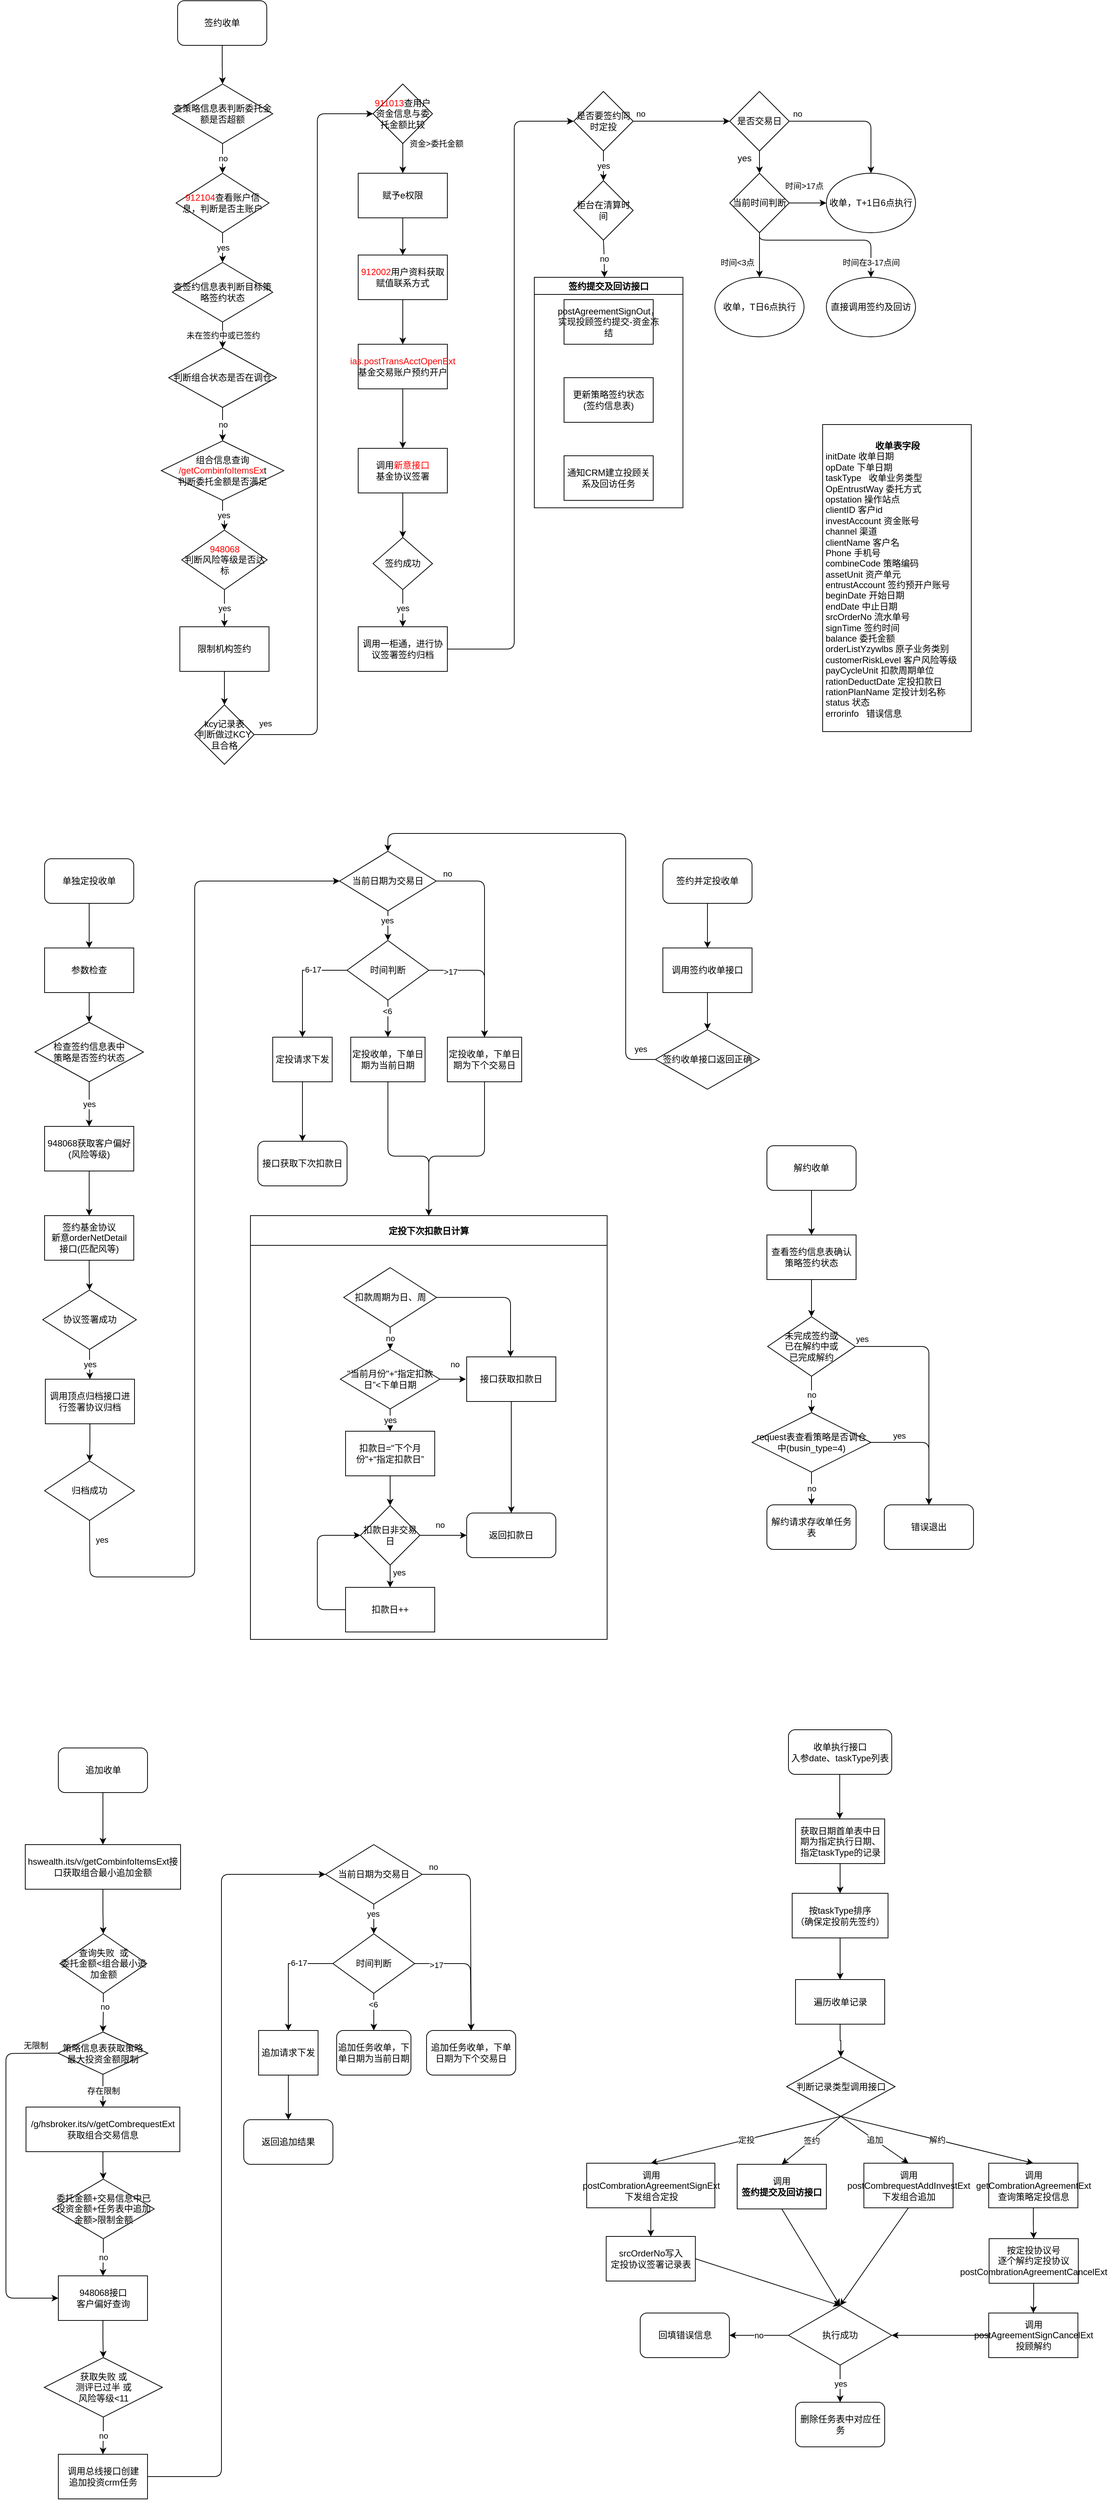 <mxfile version="14.9.7" type="github">
  <diagram id="iZSxUYs6nvVQSuJic5YJ" name="Page-1">
    <mxGraphModel dx="1117" dy="669" grid="1" gridSize="10" guides="1" tooltips="1" connect="1" arrows="1" fold="1" page="1" pageScale="1" pageWidth="827" pageHeight="1169" math="0" shadow="0">
      <root>
        <mxCell id="0" />
        <mxCell id="1" parent="0" />
        <mxCell id="sy7BUHmaNgnKE1Wm8GWt-76" value="" style="edgeStyle=orthogonalEdgeStyle;rounded=0;orthogonalLoop=1;jettySize=auto;html=1;" parent="1" source="sy7BUHmaNgnKE1Wm8GWt-1" target="sy7BUHmaNgnKE1Wm8GWt-8" edge="1">
          <mxGeometry relative="1" as="geometry" />
        </mxCell>
        <mxCell id="sy7BUHmaNgnKE1Wm8GWt-1" value="签约收单" style="rounded=1;whiteSpace=wrap;html=1;" parent="1" vertex="1">
          <mxGeometry x="302" y="80" width="120" height="60" as="geometry" />
        </mxCell>
        <mxCell id="sy7BUHmaNgnKE1Wm8GWt-75" value="no" style="edgeStyle=orthogonalEdgeStyle;rounded=0;orthogonalLoop=1;jettySize=auto;html=1;" parent="1" source="sy7BUHmaNgnKE1Wm8GWt-8" target="sy7BUHmaNgnKE1Wm8GWt-11" edge="1">
          <mxGeometry relative="1" as="geometry" />
        </mxCell>
        <mxCell id="sy7BUHmaNgnKE1Wm8GWt-8" value="查策略信息表判断委托金额是否超额" style="rhombus;whiteSpace=wrap;html=1;" parent="1" vertex="1">
          <mxGeometry x="295" y="192" width="135" height="80" as="geometry" />
        </mxCell>
        <mxCell id="sy7BUHmaNgnKE1Wm8GWt-74" value="yes" style="edgeStyle=orthogonalEdgeStyle;rounded=0;orthogonalLoop=1;jettySize=auto;html=1;" parent="1" source="sy7BUHmaNgnKE1Wm8GWt-11" target="sy7BUHmaNgnKE1Wm8GWt-12" edge="1">
          <mxGeometry relative="1" as="geometry" />
        </mxCell>
        <mxCell id="sy7BUHmaNgnKE1Wm8GWt-11" value="&lt;font color=&quot;#ff0000&quot;&gt;912104&lt;/font&gt;查看账户信息，判断是否主账户" style="rhombus;whiteSpace=wrap;html=1;" parent="1" vertex="1">
          <mxGeometry x="300" y="312" width="125" height="80" as="geometry" />
        </mxCell>
        <mxCell id="sy7BUHmaNgnKE1Wm8GWt-73" value="未在签约中或已签约" style="edgeStyle=orthogonalEdgeStyle;rounded=0;orthogonalLoop=1;jettySize=auto;html=1;" parent="1" source="sy7BUHmaNgnKE1Wm8GWt-12" target="sy7BUHmaNgnKE1Wm8GWt-15" edge="1">
          <mxGeometry relative="1" as="geometry" />
        </mxCell>
        <mxCell id="sy7BUHmaNgnKE1Wm8GWt-12" value="查签约信息表判断目标策略签约状态" style="rhombus;whiteSpace=wrap;html=1;" parent="1" vertex="1">
          <mxGeometry x="295" y="432" width="135" height="80" as="geometry" />
        </mxCell>
        <mxCell id="sy7BUHmaNgnKE1Wm8GWt-72" value="no" style="edgeStyle=orthogonalEdgeStyle;rounded=0;orthogonalLoop=1;jettySize=auto;html=1;" parent="1" source="sy7BUHmaNgnKE1Wm8GWt-15" target="sy7BUHmaNgnKE1Wm8GWt-16" edge="1">
          <mxGeometry relative="1" as="geometry" />
        </mxCell>
        <mxCell id="sy7BUHmaNgnKE1Wm8GWt-15" value="判断组合状态是否在调仓" style="rhombus;whiteSpace=wrap;html=1;" parent="1" vertex="1">
          <mxGeometry x="290" y="547" width="145" height="80" as="geometry" />
        </mxCell>
        <mxCell id="sy7BUHmaNgnKE1Wm8GWt-71" value="yes" style="edgeStyle=orthogonalEdgeStyle;rounded=0;orthogonalLoop=1;jettySize=auto;html=1;" parent="1" source="sy7BUHmaNgnKE1Wm8GWt-16" target="sy7BUHmaNgnKE1Wm8GWt-17" edge="1">
          <mxGeometry relative="1" as="geometry" />
        </mxCell>
        <mxCell id="sy7BUHmaNgnKE1Wm8GWt-16" value="&lt;div&gt;组合信息查询&lt;/div&gt;&lt;div&gt;&lt;font color=&quot;#ff0000&quot;&gt;/getCombinfoItemsEx&lt;/font&gt;t&lt;/div&gt;&lt;div&gt;判断委托金额是否满足&lt;/div&gt;" style="rhombus;whiteSpace=wrap;html=1;" parent="1" vertex="1">
          <mxGeometry x="280" y="672" width="165" height="80" as="geometry" />
        </mxCell>
        <mxCell id="sy7BUHmaNgnKE1Wm8GWt-70" value="yes" style="edgeStyle=orthogonalEdgeStyle;rounded=0;orthogonalLoop=1;jettySize=auto;html=1;" parent="1" source="sy7BUHmaNgnKE1Wm8GWt-17" target="sy7BUHmaNgnKE1Wm8GWt-18" edge="1">
          <mxGeometry relative="1" as="geometry" />
        </mxCell>
        <mxCell id="sy7BUHmaNgnKE1Wm8GWt-17" value="&lt;font color=&quot;#ff0000&quot;&gt;948068&lt;/font&gt;&lt;br&gt;判断风险等级是否达标" style="rhombus;whiteSpace=wrap;html=1;" parent="1" vertex="1">
          <mxGeometry x="307.5" y="792" width="115" height="80" as="geometry" />
        </mxCell>
        <mxCell id="sy7BUHmaNgnKE1Wm8GWt-69" value="" style="edgeStyle=orthogonalEdgeStyle;rounded=0;orthogonalLoop=1;jettySize=auto;html=1;" parent="1" source="sy7BUHmaNgnKE1Wm8GWt-18" target="sy7BUHmaNgnKE1Wm8GWt-19" edge="1">
          <mxGeometry relative="1" as="geometry" />
        </mxCell>
        <mxCell id="sy7BUHmaNgnKE1Wm8GWt-18" value="限制机构签约" style="rounded=0;whiteSpace=wrap;html=1;" parent="1" vertex="1">
          <mxGeometry x="305" y="922" width="120" height="60" as="geometry" />
        </mxCell>
        <mxCell id="sy7BUHmaNgnKE1Wm8GWt-19" value="kcy记录表&lt;br&gt;判断做过KCY且合格" style="rhombus;whiteSpace=wrap;html=1;" parent="1" vertex="1">
          <mxGeometry x="325" y="1027" width="80" height="80" as="geometry" />
        </mxCell>
        <mxCell id="sy7BUHmaNgnKE1Wm8GWt-66" value="资金&amp;gt;委托金额" style="edgeStyle=orthogonalEdgeStyle;rounded=0;orthogonalLoop=1;jettySize=auto;html=1;" parent="1" source="sy7BUHmaNgnKE1Wm8GWt-20" target="sy7BUHmaNgnKE1Wm8GWt-21" edge="1">
          <mxGeometry x="-1" y="45" relative="1" as="geometry">
            <mxPoint as="offset" />
          </mxGeometry>
        </mxCell>
        <mxCell id="sy7BUHmaNgnKE1Wm8GWt-20" value="&lt;font color=&quot;#ff0000&quot;&gt;911013&lt;/font&gt;查用户资金信息与委托金额比较" style="rhombus;whiteSpace=wrap;html=1;" parent="1" vertex="1">
          <mxGeometry x="565" y="192" width="80" height="80" as="geometry" />
        </mxCell>
        <mxCell id="sy7BUHmaNgnKE1Wm8GWt-65" value="" style="edgeStyle=orthogonalEdgeStyle;rounded=0;orthogonalLoop=1;jettySize=auto;html=1;" parent="1" source="sy7BUHmaNgnKE1Wm8GWt-21" target="sy7BUHmaNgnKE1Wm8GWt-22" edge="1">
          <mxGeometry relative="1" as="geometry" />
        </mxCell>
        <mxCell id="sy7BUHmaNgnKE1Wm8GWt-21" value="赋予e权限" style="rounded=0;whiteSpace=wrap;html=1;" parent="1" vertex="1">
          <mxGeometry x="545" y="312" width="120" height="60" as="geometry" />
        </mxCell>
        <mxCell id="sy7BUHmaNgnKE1Wm8GWt-64" value="" style="edgeStyle=orthogonalEdgeStyle;rounded=0;orthogonalLoop=1;jettySize=auto;html=1;" parent="1" source="sy7BUHmaNgnKE1Wm8GWt-22" target="sy7BUHmaNgnKE1Wm8GWt-23" edge="1">
          <mxGeometry relative="1" as="geometry" />
        </mxCell>
        <mxCell id="sy7BUHmaNgnKE1Wm8GWt-22" value="&lt;font color=&quot;#ff0000&quot;&gt;912002&lt;/font&gt;用户资料获取&lt;br&gt;赋值联系方式" style="rounded=0;whiteSpace=wrap;html=1;" parent="1" vertex="1">
          <mxGeometry x="545" y="422" width="120" height="60" as="geometry" />
        </mxCell>
        <mxCell id="sy7BUHmaNgnKE1Wm8GWt-63" value="" style="edgeStyle=orthogonalEdgeStyle;rounded=0;orthogonalLoop=1;jettySize=auto;html=1;" parent="1" source="sy7BUHmaNgnKE1Wm8GWt-23" target="sy7BUHmaNgnKE1Wm8GWt-24" edge="1">
          <mxGeometry relative="1" as="geometry" />
        </mxCell>
        <mxCell id="sy7BUHmaNgnKE1Wm8GWt-23" value="&lt;div&gt;&lt;font color=&quot;#ff0000&quot;&gt;ias.postTransAcctOpenExt&lt;/font&gt;&lt;/div&gt;&lt;div&gt;基金交易账户预约开户&lt;/div&gt;" style="rounded=0;whiteSpace=wrap;html=1;" parent="1" vertex="1">
          <mxGeometry x="545" y="542" width="120" height="60" as="geometry" />
        </mxCell>
        <mxCell id="sy7BUHmaNgnKE1Wm8GWt-62" value="" style="edgeStyle=orthogonalEdgeStyle;rounded=0;orthogonalLoop=1;jettySize=auto;html=1;" parent="1" source="sy7BUHmaNgnKE1Wm8GWt-24" target="sy7BUHmaNgnKE1Wm8GWt-25" edge="1">
          <mxGeometry relative="1" as="geometry" />
        </mxCell>
        <mxCell id="sy7BUHmaNgnKE1Wm8GWt-24" value="调用&lt;font color=&quot;#ff0000&quot;&gt;新意接口&lt;/font&gt;&lt;br&gt;基金协议签署" style="rounded=0;whiteSpace=wrap;html=1;" parent="1" vertex="1">
          <mxGeometry x="545" y="682" width="120" height="60" as="geometry" />
        </mxCell>
        <mxCell id="sy7BUHmaNgnKE1Wm8GWt-61" value="yes" style="edgeStyle=orthogonalEdgeStyle;rounded=0;orthogonalLoop=1;jettySize=auto;html=1;" parent="1" source="sy7BUHmaNgnKE1Wm8GWt-25" target="sy7BUHmaNgnKE1Wm8GWt-26" edge="1">
          <mxGeometry relative="1" as="geometry" />
        </mxCell>
        <mxCell id="sy7BUHmaNgnKE1Wm8GWt-25" value="签约成功" style="rhombus;whiteSpace=wrap;html=1;" parent="1" vertex="1">
          <mxGeometry x="565" y="802" width="80" height="70" as="geometry" />
        </mxCell>
        <mxCell id="sy7BUHmaNgnKE1Wm8GWt-26" value="调用一柜通，进行协议签署签约归档" style="rounded=0;whiteSpace=wrap;html=1;" parent="1" vertex="1">
          <mxGeometry x="545" y="922" width="120" height="60" as="geometry" />
        </mxCell>
        <mxCell id="sy7BUHmaNgnKE1Wm8GWt-58" value="yes" style="edgeStyle=orthogonalEdgeStyle;rounded=0;orthogonalLoop=1;jettySize=auto;html=1;" parent="1" source="sy7BUHmaNgnKE1Wm8GWt-27" target="sy7BUHmaNgnKE1Wm8GWt-28" edge="1">
          <mxGeometry relative="1" as="geometry" />
        </mxCell>
        <mxCell id="sy7BUHmaNgnKE1Wm8GWt-27" value="是否要签约同时定投" style="rhombus;whiteSpace=wrap;html=1;" parent="1" vertex="1">
          <mxGeometry x="835" y="202" width="80" height="80" as="geometry" />
        </mxCell>
        <mxCell id="sy7BUHmaNgnKE1Wm8GWt-28" value="柜台在清算时间" style="rhombus;whiteSpace=wrap;html=1;" parent="1" vertex="1">
          <mxGeometry x="835" y="322" width="80" height="80" as="geometry" />
        </mxCell>
        <mxCell id="sy7BUHmaNgnKE1Wm8GWt-55" value="" style="edgeStyle=orthogonalEdgeStyle;rounded=0;orthogonalLoop=1;jettySize=auto;html=1;" parent="1" source="sy7BUHmaNgnKE1Wm8GWt-32" target="sy7BUHmaNgnKE1Wm8GWt-43" edge="1">
          <mxGeometry relative="1" as="geometry" />
        </mxCell>
        <mxCell id="sy7BUHmaNgnKE1Wm8GWt-32" value="是否交易日" style="rhombus;whiteSpace=wrap;html=1;" parent="1" vertex="1">
          <mxGeometry x="1045" y="202" width="80" height="80" as="geometry" />
        </mxCell>
        <mxCell id="sy7BUHmaNgnKE1Wm8GWt-40" value="" style="group" parent="1" vertex="1" connectable="0">
          <mxGeometry x="782" y="452" width="200" height="310" as="geometry" />
        </mxCell>
        <mxCell id="sy7BUHmaNgnKE1Wm8GWt-29" value="postAgreementSignOut，实现投顾签约提交-资金冻结" style="rounded=0;whiteSpace=wrap;html=1;" parent="sy7BUHmaNgnKE1Wm8GWt-40" vertex="1">
          <mxGeometry x="40" y="30" width="120" height="60" as="geometry" />
        </mxCell>
        <mxCell id="sy7BUHmaNgnKE1Wm8GWt-30" value="更新策略签约状态&lt;br&gt;(签约信息表)" style="rounded=0;whiteSpace=wrap;html=1;" parent="sy7BUHmaNgnKE1Wm8GWt-40" vertex="1">
          <mxGeometry x="40" y="135" width="120" height="60" as="geometry" />
        </mxCell>
        <mxCell id="sy7BUHmaNgnKE1Wm8GWt-31" value="通知CRM建立投顾关系及回访任务" style="rounded=0;whiteSpace=wrap;html=1;" parent="sy7BUHmaNgnKE1Wm8GWt-40" vertex="1">
          <mxGeometry x="40" y="240" width="120" height="60" as="geometry" />
        </mxCell>
        <mxCell id="sy7BUHmaNgnKE1Wm8GWt-39" value="签约提交及回访接口" style="swimlane;" parent="sy7BUHmaNgnKE1Wm8GWt-40" vertex="1">
          <mxGeometry width="200" height="310" as="geometry" />
        </mxCell>
        <mxCell id="sy7BUHmaNgnKE1Wm8GWt-43" value="当前时间判断" style="rhombus;whiteSpace=wrap;html=1;" parent="1" vertex="1">
          <mxGeometry x="1045" y="312" width="80" height="80" as="geometry" />
        </mxCell>
        <mxCell id="sy7BUHmaNgnKE1Wm8GWt-44" value="收单，T日6点执行" style="ellipse;whiteSpace=wrap;html=1;" parent="1" vertex="1">
          <mxGeometry x="1025" y="452" width="120" height="80" as="geometry" />
        </mxCell>
        <mxCell id="sy7BUHmaNgnKE1Wm8GWt-45" value="收单，T+1日6点执行" style="ellipse;whiteSpace=wrap;html=1;" parent="1" vertex="1">
          <mxGeometry x="1175" y="312" width="120" height="80" as="geometry" />
        </mxCell>
        <mxCell id="sy7BUHmaNgnKE1Wm8GWt-46" value="直接调用签约及回访" style="ellipse;whiteSpace=wrap;html=1;" parent="1" vertex="1">
          <mxGeometry x="1175" y="452" width="120" height="80" as="geometry" />
        </mxCell>
        <mxCell id="sy7BUHmaNgnKE1Wm8GWt-47" value="" style="endArrow=classic;html=1;exitX=1;exitY=0.5;exitDx=0;exitDy=0;entryX=0;entryY=0.5;entryDx=0;entryDy=0;" parent="1" source="sy7BUHmaNgnKE1Wm8GWt-43" target="sy7BUHmaNgnKE1Wm8GWt-45" edge="1">
          <mxGeometry width="50" height="50" relative="1" as="geometry">
            <mxPoint x="1125" y="432" as="sourcePoint" />
            <mxPoint x="1175" y="382" as="targetPoint" />
          </mxGeometry>
        </mxCell>
        <mxCell id="sy7BUHmaNgnKE1Wm8GWt-48" value="时间&amp;gt;17点" style="edgeLabel;html=1;align=center;verticalAlign=middle;resizable=0;points=[];" parent="sy7BUHmaNgnKE1Wm8GWt-47" vertex="1" connectable="0">
          <mxGeometry x="-0.4" relative="1" as="geometry">
            <mxPoint x="5" y="-23" as="offset" />
          </mxGeometry>
        </mxCell>
        <mxCell id="sy7BUHmaNgnKE1Wm8GWt-49" value="" style="endArrow=classic;html=1;exitX=0.5;exitY=1;exitDx=0;exitDy=0;entryX=0.5;entryY=0;entryDx=0;entryDy=0;" parent="1" source="sy7BUHmaNgnKE1Wm8GWt-43" target="sy7BUHmaNgnKE1Wm8GWt-44" edge="1">
          <mxGeometry width="50" height="50" relative="1" as="geometry">
            <mxPoint x="1125" y="452" as="sourcePoint" />
            <mxPoint x="1175" y="402" as="targetPoint" />
          </mxGeometry>
        </mxCell>
        <mxCell id="sy7BUHmaNgnKE1Wm8GWt-50" value="时间&amp;lt;3点" style="edgeLabel;html=1;align=center;verticalAlign=middle;resizable=0;points=[];" parent="sy7BUHmaNgnKE1Wm8GWt-49" vertex="1" connectable="0">
          <mxGeometry x="0.433" y="-1" relative="1" as="geometry">
            <mxPoint x="-29" y="-3" as="offset" />
          </mxGeometry>
        </mxCell>
        <mxCell id="sy7BUHmaNgnKE1Wm8GWt-51" value="" style="endArrow=classic;html=1;entryX=0.5;entryY=0;entryDx=0;entryDy=0;" parent="1" target="sy7BUHmaNgnKE1Wm8GWt-46" edge="1">
          <mxGeometry width="50" height="50" relative="1" as="geometry">
            <mxPoint x="1085" y="392" as="sourcePoint" />
            <mxPoint x="1175" y="422" as="targetPoint" />
            <Array as="points">
              <mxPoint x="1085" y="402" />
              <mxPoint x="1235" y="402" />
            </Array>
          </mxGeometry>
        </mxCell>
        <mxCell id="sy7BUHmaNgnKE1Wm8GWt-52" value="时间在3-17点间" style="edgeLabel;html=1;align=center;verticalAlign=middle;resizable=0;points=[];" parent="sy7BUHmaNgnKE1Wm8GWt-51" vertex="1" connectable="0">
          <mxGeometry x="0.054" y="-3" relative="1" as="geometry">
            <mxPoint x="49" y="27" as="offset" />
          </mxGeometry>
        </mxCell>
        <mxCell id="sy7BUHmaNgnKE1Wm8GWt-53" value="" style="endArrow=classic;html=1;exitX=1;exitY=0.5;exitDx=0;exitDy=0;entryX=0.5;entryY=0;entryDx=0;entryDy=0;" parent="1" source="sy7BUHmaNgnKE1Wm8GWt-32" target="sy7BUHmaNgnKE1Wm8GWt-45" edge="1">
          <mxGeometry width="50" height="50" relative="1" as="geometry">
            <mxPoint x="1165" y="312" as="sourcePoint" />
            <mxPoint x="1215" y="262" as="targetPoint" />
            <Array as="points">
              <mxPoint x="1235" y="242" />
            </Array>
          </mxGeometry>
        </mxCell>
        <mxCell id="sy7BUHmaNgnKE1Wm8GWt-54" value="no" style="edgeLabel;html=1;align=center;verticalAlign=middle;resizable=0;points=[];" parent="sy7BUHmaNgnKE1Wm8GWt-53" vertex="1" connectable="0">
          <mxGeometry x="-0.241" relative="1" as="geometry">
            <mxPoint x="-58" y="-10" as="offset" />
          </mxGeometry>
        </mxCell>
        <mxCell id="sy7BUHmaNgnKE1Wm8GWt-56" value="yes" style="text;html=1;strokeColor=none;fillColor=none;align=center;verticalAlign=middle;whiteSpace=wrap;rounded=0;" parent="1" vertex="1">
          <mxGeometry x="1045" y="282" width="40" height="20" as="geometry" />
        </mxCell>
        <mxCell id="sy7BUHmaNgnKE1Wm8GWt-57" value="no" style="endArrow=classic;html=1;exitX=0.5;exitY=1;exitDx=0;exitDy=0;entryX=0.472;entryY=0;entryDx=0;entryDy=0;entryPerimeter=0;" parent="1" source="sy7BUHmaNgnKE1Wm8GWt-28" target="sy7BUHmaNgnKE1Wm8GWt-39" edge="1">
          <mxGeometry width="50" height="50" relative="1" as="geometry">
            <mxPoint x="935" y="432" as="sourcePoint" />
            <mxPoint x="985" y="382" as="targetPoint" />
            <Array as="points">
              <mxPoint x="876" y="422" />
            </Array>
          </mxGeometry>
        </mxCell>
        <mxCell id="sy7BUHmaNgnKE1Wm8GWt-59" value="no" style="endArrow=classic;html=1;exitX=1;exitY=0.5;exitDx=0;exitDy=0;entryX=0;entryY=0.5;entryDx=0;entryDy=0;" parent="1" source="sy7BUHmaNgnKE1Wm8GWt-27" target="sy7BUHmaNgnKE1Wm8GWt-32" edge="1">
          <mxGeometry x="-0.846" y="10" width="50" height="50" relative="1" as="geometry">
            <mxPoint x="965" y="292" as="sourcePoint" />
            <mxPoint x="1015" y="242" as="targetPoint" />
            <mxPoint as="offset" />
          </mxGeometry>
        </mxCell>
        <mxCell id="sy7BUHmaNgnKE1Wm8GWt-60" value="" style="endArrow=classic;html=1;exitX=1;exitY=0.5;exitDx=0;exitDy=0;entryX=0;entryY=0.5;entryDx=0;entryDy=0;" parent="1" source="sy7BUHmaNgnKE1Wm8GWt-26" target="sy7BUHmaNgnKE1Wm8GWt-27" edge="1">
          <mxGeometry width="50" height="50" relative="1" as="geometry">
            <mxPoint x="735" y="932" as="sourcePoint" />
            <mxPoint x="785" y="882" as="targetPoint" />
            <Array as="points">
              <mxPoint x="755" y="952" />
              <mxPoint x="755" y="242" />
            </Array>
          </mxGeometry>
        </mxCell>
        <mxCell id="sy7BUHmaNgnKE1Wm8GWt-67" value="" style="endArrow=classic;html=1;exitX=1;exitY=0.5;exitDx=0;exitDy=0;entryX=0;entryY=0.5;entryDx=0;entryDy=0;" parent="1" source="sy7BUHmaNgnKE1Wm8GWt-19" target="sy7BUHmaNgnKE1Wm8GWt-20" edge="1">
          <mxGeometry width="50" height="50" relative="1" as="geometry">
            <mxPoint x="460" y="1072" as="sourcePoint" />
            <mxPoint x="510" y="1022" as="targetPoint" />
            <Array as="points">
              <mxPoint x="490" y="1067" />
              <mxPoint x="490" y="232" />
            </Array>
          </mxGeometry>
        </mxCell>
        <mxCell id="sy7BUHmaNgnKE1Wm8GWt-68" value="yes" style="edgeLabel;html=1;align=center;verticalAlign=middle;resizable=0;points=[];" parent="sy7BUHmaNgnKE1Wm8GWt-67" vertex="1" connectable="0">
          <mxGeometry x="-0.904" relative="1" as="geometry">
            <mxPoint x="-33" y="-15" as="offset" />
          </mxGeometry>
        </mxCell>
        <mxCell id="0yPfFVZ9I69ewQ06_f26-82" value="" style="edgeStyle=orthogonalEdgeStyle;rounded=0;orthogonalLoop=1;jettySize=auto;html=1;" parent="1" source="0yPfFVZ9I69ewQ06_f26-1" target="0yPfFVZ9I69ewQ06_f26-2" edge="1">
          <mxGeometry relative="1" as="geometry" />
        </mxCell>
        <mxCell id="0yPfFVZ9I69ewQ06_f26-1" value="单独定投收单" style="rounded=1;whiteSpace=wrap;html=1;" parent="1" vertex="1">
          <mxGeometry x="123" y="1234" width="120" height="60" as="geometry" />
        </mxCell>
        <mxCell id="0yPfFVZ9I69ewQ06_f26-81" value="" style="edgeStyle=orthogonalEdgeStyle;rounded=0;orthogonalLoop=1;jettySize=auto;html=1;" parent="1" source="0yPfFVZ9I69ewQ06_f26-2" target="0yPfFVZ9I69ewQ06_f26-18" edge="1">
          <mxGeometry relative="1" as="geometry" />
        </mxCell>
        <mxCell id="0yPfFVZ9I69ewQ06_f26-2" value="参数检查" style="rounded=0;whiteSpace=wrap;html=1;" parent="1" vertex="1">
          <mxGeometry x="123" y="1354" width="120" height="60" as="geometry" />
        </mxCell>
        <mxCell id="0yPfFVZ9I69ewQ06_f26-79" value="" style="edgeStyle=orthogonalEdgeStyle;rounded=0;orthogonalLoop=1;jettySize=auto;html=1;" parent="1" source="0yPfFVZ9I69ewQ06_f26-3" target="0yPfFVZ9I69ewQ06_f26-4" edge="1">
          <mxGeometry relative="1" as="geometry" />
        </mxCell>
        <mxCell id="0yPfFVZ9I69ewQ06_f26-3" value="948068获取客户偏好&lt;br&gt;(风险等级)" style="rounded=0;whiteSpace=wrap;html=1;" parent="1" vertex="1">
          <mxGeometry x="123" y="1594" width="120" height="60" as="geometry" />
        </mxCell>
        <mxCell id="0yPfFVZ9I69ewQ06_f26-78" value="" style="edgeStyle=orthogonalEdgeStyle;rounded=0;orthogonalLoop=1;jettySize=auto;html=1;" parent="1" source="0yPfFVZ9I69ewQ06_f26-4" target="0yPfFVZ9I69ewQ06_f26-5" edge="1">
          <mxGeometry relative="1" as="geometry" />
        </mxCell>
        <mxCell id="0yPfFVZ9I69ewQ06_f26-4" value="签约基金协议&lt;br&gt;新意orderNetDetail&lt;br&gt;接口(匹配风等)" style="rounded=0;whiteSpace=wrap;html=1;" parent="1" vertex="1">
          <mxGeometry x="123" y="1714" width="120" height="60" as="geometry" />
        </mxCell>
        <mxCell id="0yPfFVZ9I69ewQ06_f26-77" value="yes" style="edgeStyle=orthogonalEdgeStyle;rounded=0;orthogonalLoop=1;jettySize=auto;html=1;" parent="1" source="0yPfFVZ9I69ewQ06_f26-5" target="0yPfFVZ9I69ewQ06_f26-6" edge="1">
          <mxGeometry relative="1" as="geometry" />
        </mxCell>
        <mxCell id="0yPfFVZ9I69ewQ06_f26-5" value="协议签署成功" style="rhombus;whiteSpace=wrap;html=1;" parent="1" vertex="1">
          <mxGeometry x="120.5" y="1814" width="126" height="80" as="geometry" />
        </mxCell>
        <mxCell id="0yPfFVZ9I69ewQ06_f26-76" value="" style="edgeStyle=orthogonalEdgeStyle;rounded=0;orthogonalLoop=1;jettySize=auto;html=1;" parent="1" source="0yPfFVZ9I69ewQ06_f26-6" target="0yPfFVZ9I69ewQ06_f26-7" edge="1">
          <mxGeometry relative="1" as="geometry" />
        </mxCell>
        <mxCell id="0yPfFVZ9I69ewQ06_f26-6" value="调用顶点归档接口进行签署协议归档" style="rounded=0;whiteSpace=wrap;html=1;" parent="1" vertex="1">
          <mxGeometry x="124" y="1934" width="120" height="60" as="geometry" />
        </mxCell>
        <mxCell id="0yPfFVZ9I69ewQ06_f26-7" value="归档成功" style="rhombus;whiteSpace=wrap;html=1;" parent="1" vertex="1">
          <mxGeometry x="123" y="2044" width="121" height="80" as="geometry" />
        </mxCell>
        <mxCell id="0yPfFVZ9I69ewQ06_f26-73" value="" style="edgeStyle=orthogonalEdgeStyle;rounded=0;orthogonalLoop=1;jettySize=auto;html=1;" parent="1" source="0yPfFVZ9I69ewQ06_f26-8" target="0yPfFVZ9I69ewQ06_f26-12" edge="1">
          <mxGeometry relative="1" as="geometry" />
        </mxCell>
        <mxCell id="0yPfFVZ9I69ewQ06_f26-74" value="yes" style="edgeLabel;html=1;align=center;verticalAlign=middle;resizable=0;points=[];" parent="0yPfFVZ9I69ewQ06_f26-73" vertex="1" connectable="0">
          <mxGeometry x="-0.372" y="-1" relative="1" as="geometry">
            <mxPoint as="offset" />
          </mxGeometry>
        </mxCell>
        <mxCell id="0yPfFVZ9I69ewQ06_f26-8" value="当前日期为交易日" style="rhombus;whiteSpace=wrap;html=1;" parent="1" vertex="1">
          <mxGeometry x="520" y="1224" width="130" height="80" as="geometry" />
        </mxCell>
        <mxCell id="0yPfFVZ9I69ewQ06_f26-64" value="" style="edgeStyle=orthogonalEdgeStyle;rounded=0;orthogonalLoop=1;jettySize=auto;html=1;" parent="1" source="0yPfFVZ9I69ewQ06_f26-12" target="0yPfFVZ9I69ewQ06_f26-35" edge="1">
          <mxGeometry relative="1" as="geometry" />
        </mxCell>
        <mxCell id="0yPfFVZ9I69ewQ06_f26-67" value="6-17" style="edgeLabel;html=1;align=center;verticalAlign=middle;resizable=0;points=[];" parent="0yPfFVZ9I69ewQ06_f26-64" vertex="1" connectable="0">
          <mxGeometry x="-0.378" y="-1" relative="1" as="geometry">
            <mxPoint as="offset" />
          </mxGeometry>
        </mxCell>
        <mxCell id="0yPfFVZ9I69ewQ06_f26-65" value="" style="edgeStyle=orthogonalEdgeStyle;rounded=0;orthogonalLoop=1;jettySize=auto;html=1;" parent="1" source="0yPfFVZ9I69ewQ06_f26-12" target="0yPfFVZ9I69ewQ06_f26-20" edge="1">
          <mxGeometry relative="1" as="geometry" />
        </mxCell>
        <mxCell id="0yPfFVZ9I69ewQ06_f26-66" value="&amp;lt;6" style="edgeLabel;html=1;align=center;verticalAlign=middle;resizable=0;points=[];" parent="0yPfFVZ9I69ewQ06_f26-65" vertex="1" connectable="0">
          <mxGeometry x="-0.414" y="-1" relative="1" as="geometry">
            <mxPoint as="offset" />
          </mxGeometry>
        </mxCell>
        <mxCell id="0yPfFVZ9I69ewQ06_f26-12" value="时间判断" style="rhombus;whiteSpace=wrap;html=1;align=center;verticalAlign=middle;" parent="1" vertex="1">
          <mxGeometry x="530" y="1344" width="110" height="80" as="geometry" />
        </mxCell>
        <mxCell id="0yPfFVZ9I69ewQ06_f26-80" value="yes" style="edgeStyle=orthogonalEdgeStyle;rounded=0;orthogonalLoop=1;jettySize=auto;html=1;" parent="1" source="0yPfFVZ9I69ewQ06_f26-18" target="0yPfFVZ9I69ewQ06_f26-3" edge="1">
          <mxGeometry relative="1" as="geometry" />
        </mxCell>
        <mxCell id="0yPfFVZ9I69ewQ06_f26-18" value="&lt;span&gt;检查签约信息表中&lt;br&gt;策略是否签约状态&lt;br&gt;&lt;/span&gt;" style="rhombus;whiteSpace=wrap;html=1;align=center;verticalAlign=middle;" parent="1" vertex="1">
          <mxGeometry x="110" y="1454" width="146" height="80" as="geometry" />
        </mxCell>
        <mxCell id="0yPfFVZ9I69ewQ06_f26-20" value="定投收单，下单日期为当前日期" style="rounded=0;whiteSpace=wrap;html=1;align=center;verticalAlign=middle;" parent="1" vertex="1">
          <mxGeometry x="535" y="1474" width="100" height="60" as="geometry" />
        </mxCell>
        <mxCell id="0yPfFVZ9I69ewQ06_f26-72" value="" style="edgeStyle=orthogonalEdgeStyle;rounded=0;orthogonalLoop=1;jettySize=auto;html=1;" parent="1" source="0yPfFVZ9I69ewQ06_f26-35" target="0yPfFVZ9I69ewQ06_f26-69" edge="1">
          <mxGeometry relative="1" as="geometry" />
        </mxCell>
        <mxCell id="0yPfFVZ9I69ewQ06_f26-35" value="定投请求下发" style="rounded=0;whiteSpace=wrap;html=1;align=center;verticalAlign=middle;" parent="1" vertex="1">
          <mxGeometry x="430" y="1474" width="80" height="60" as="geometry" />
        </mxCell>
        <mxCell id="0yPfFVZ9I69ewQ06_f26-40" value="定投下次扣款日计算" style="swimlane;align=center;verticalAlign=middle;startSize=40;" parent="1" vertex="1">
          <mxGeometry x="400" y="1714" width="480" height="570" as="geometry" />
        </mxCell>
        <mxCell id="0yPfFVZ9I69ewQ06_f26-50" value="no" style="edgeStyle=orthogonalEdgeStyle;rounded=0;orthogonalLoop=1;jettySize=auto;html=1;entryX=0.5;entryY=0;entryDx=0;entryDy=0;" parent="0yPfFVZ9I69ewQ06_f26-40" source="0yPfFVZ9I69ewQ06_f26-42" target="0yPfFVZ9I69ewQ06_f26-46" edge="1">
          <mxGeometry relative="1" as="geometry">
            <mxPoint x="188" y="188" as="targetPoint" />
          </mxGeometry>
        </mxCell>
        <mxCell id="0yPfFVZ9I69ewQ06_f26-42" value="&lt;span&gt;扣款周期为日、周&lt;/span&gt;" style="rhombus;whiteSpace=wrap;html=1;align=center;verticalAlign=middle;" parent="0yPfFVZ9I69ewQ06_f26-40" vertex="1">
          <mxGeometry x="125.5" y="70" width="125" height="80" as="geometry" />
        </mxCell>
        <mxCell id="0yPfFVZ9I69ewQ06_f26-52" value="yes" style="edgeStyle=orthogonalEdgeStyle;rounded=0;orthogonalLoop=1;jettySize=auto;html=1;entryX=0.5;entryY=0;entryDx=0;entryDy=0;" parent="0yPfFVZ9I69ewQ06_f26-40" source="0yPfFVZ9I69ewQ06_f26-46" target="0yPfFVZ9I69ewQ06_f26-47" edge="1">
          <mxGeometry relative="1" as="geometry" />
        </mxCell>
        <mxCell id="0yPfFVZ9I69ewQ06_f26-58" value="no" style="edgeStyle=orthogonalEdgeStyle;rounded=0;orthogonalLoop=1;jettySize=auto;html=1;" parent="0yPfFVZ9I69ewQ06_f26-40" source="0yPfFVZ9I69ewQ06_f26-46" edge="1">
          <mxGeometry x="0.112" y="20" relative="1" as="geometry">
            <mxPoint x="290" y="220" as="targetPoint" />
            <mxPoint as="offset" />
          </mxGeometry>
        </mxCell>
        <mxCell id="0yPfFVZ9I69ewQ06_f26-46" value="&lt;span&gt;&quot;当前月份&quot;+“指定扣款日”&amp;lt;下单日期&lt;/span&gt;" style="rhombus;whiteSpace=wrap;html=1;align=center;verticalAlign=middle;" parent="0yPfFVZ9I69ewQ06_f26-40" vertex="1">
          <mxGeometry x="121" y="180" width="134" height="80" as="geometry" />
        </mxCell>
        <mxCell id="0yPfFVZ9I69ewQ06_f26-53" value="" style="edgeStyle=orthogonalEdgeStyle;rounded=0;orthogonalLoop=1;jettySize=auto;html=1;" parent="0yPfFVZ9I69ewQ06_f26-40" source="0yPfFVZ9I69ewQ06_f26-47" target="0yPfFVZ9I69ewQ06_f26-48" edge="1">
          <mxGeometry relative="1" as="geometry" />
        </mxCell>
        <mxCell id="0yPfFVZ9I69ewQ06_f26-47" value="扣款日=&quot;下个月份&quot;+“指定扣款日”" style="rounded=0;whiteSpace=wrap;html=1;align=center;verticalAlign=middle;" parent="0yPfFVZ9I69ewQ06_f26-40" vertex="1">
          <mxGeometry x="128" y="290" width="120" height="60" as="geometry" />
        </mxCell>
        <mxCell id="0yPfFVZ9I69ewQ06_f26-54" value="yes" style="edgeStyle=orthogonalEdgeStyle;rounded=0;orthogonalLoop=1;jettySize=auto;html=1;" parent="0yPfFVZ9I69ewQ06_f26-40" source="0yPfFVZ9I69ewQ06_f26-48" target="0yPfFVZ9I69ewQ06_f26-49" edge="1">
          <mxGeometry x="0.202" y="12" relative="1" as="geometry">
            <mxPoint as="offset" />
          </mxGeometry>
        </mxCell>
        <mxCell id="0yPfFVZ9I69ewQ06_f26-48" value="&lt;span&gt;扣款日非交易日&lt;/span&gt;" style="rhombus;whiteSpace=wrap;html=1;align=center;verticalAlign=middle;" parent="0yPfFVZ9I69ewQ06_f26-40" vertex="1">
          <mxGeometry x="148" y="390" width="80" height="80" as="geometry" />
        </mxCell>
        <mxCell id="0yPfFVZ9I69ewQ06_f26-49" value="扣款日++" style="rounded=0;whiteSpace=wrap;html=1;align=center;verticalAlign=middle;" parent="0yPfFVZ9I69ewQ06_f26-40" vertex="1">
          <mxGeometry x="128" y="500" width="120" height="60" as="geometry" />
        </mxCell>
        <mxCell id="0yPfFVZ9I69ewQ06_f26-55" value="" style="endArrow=classic;html=1;exitX=0;exitY=0.5;exitDx=0;exitDy=0;entryX=0;entryY=0.5;entryDx=0;entryDy=0;" parent="0yPfFVZ9I69ewQ06_f26-40" source="0yPfFVZ9I69ewQ06_f26-49" target="0yPfFVZ9I69ewQ06_f26-48" edge="1">
          <mxGeometry width="50" height="50" relative="1" as="geometry">
            <mxPoint x="50" y="576" as="sourcePoint" />
            <mxPoint x="100" y="526" as="targetPoint" />
            <Array as="points">
              <mxPoint x="90" y="530" />
              <mxPoint x="90" y="430" />
            </Array>
          </mxGeometry>
        </mxCell>
        <mxCell id="0yPfFVZ9I69ewQ06_f26-57" value="" style="endArrow=classic;html=1;exitX=1;exitY=0.5;exitDx=0;exitDy=0;entryX=0.5;entryY=0;entryDx=0;entryDy=0;" parent="0yPfFVZ9I69ewQ06_f26-40" source="0yPfFVZ9I69ewQ06_f26-42" edge="1">
          <mxGeometry width="50" height="50" relative="1" as="geometry">
            <mxPoint x="340" y="140" as="sourcePoint" />
            <mxPoint x="350" y="190" as="targetPoint" />
            <Array as="points">
              <mxPoint x="350" y="110" />
            </Array>
          </mxGeometry>
        </mxCell>
        <mxCell id="0yPfFVZ9I69ewQ06_f26-83" value="返回扣款日" style="rounded=1;whiteSpace=wrap;html=1;align=center;verticalAlign=middle;" parent="0yPfFVZ9I69ewQ06_f26-40" vertex="1">
          <mxGeometry x="291" y="400" width="120" height="60" as="geometry" />
        </mxCell>
        <mxCell id="0yPfFVZ9I69ewQ06_f26-84" value="&lt;span&gt;接口获取扣款日&lt;/span&gt;" style="rounded=0;whiteSpace=wrap;html=1;align=center;verticalAlign=middle;" parent="0yPfFVZ9I69ewQ06_f26-40" vertex="1">
          <mxGeometry x="291" y="190" width="120" height="60" as="geometry" />
        </mxCell>
        <mxCell id="0yPfFVZ9I69ewQ06_f26-85" value="" style="endArrow=classic;html=1;exitX=0.5;exitY=1;exitDx=0;exitDy=0;entryX=0.5;entryY=0;entryDx=0;entryDy=0;" parent="0yPfFVZ9I69ewQ06_f26-40" source="0yPfFVZ9I69ewQ06_f26-84" target="0yPfFVZ9I69ewQ06_f26-83" edge="1">
          <mxGeometry width="50" height="50" relative="1" as="geometry">
            <mxPoint x="375" y="376" as="sourcePoint" />
            <mxPoint x="425" y="326" as="targetPoint" />
          </mxGeometry>
        </mxCell>
        <mxCell id="0yPfFVZ9I69ewQ06_f26-86" value="no" style="endArrow=classic;html=1;exitX=1;exitY=0.5;exitDx=0;exitDy=0;entryX=0;entryY=0.5;entryDx=0;entryDy=0;" parent="0yPfFVZ9I69ewQ06_f26-40" source="0yPfFVZ9I69ewQ06_f26-48" target="0yPfFVZ9I69ewQ06_f26-83" edge="1">
          <mxGeometry x="-0.143" y="14" width="50" height="50" relative="1" as="geometry">
            <mxPoint x="305" y="536" as="sourcePoint" />
            <mxPoint x="355" y="486" as="targetPoint" />
            <mxPoint as="offset" />
          </mxGeometry>
        </mxCell>
        <mxCell id="0yPfFVZ9I69ewQ06_f26-60" value="定投收单，下单日期为下个交易日" style="rounded=0;whiteSpace=wrap;html=1;align=center;verticalAlign=middle;" parent="1" vertex="1">
          <mxGeometry x="665" y="1474" width="100" height="60" as="geometry" />
        </mxCell>
        <mxCell id="0yPfFVZ9I69ewQ06_f26-61" value="no" style="endArrow=classic;html=1;exitX=1;exitY=0.5;exitDx=0;exitDy=0;entryX=0.5;entryY=0;entryDx=0;entryDy=0;" parent="1" source="0yPfFVZ9I69ewQ06_f26-8" target="0yPfFVZ9I69ewQ06_f26-60" edge="1">
          <mxGeometry x="-0.891" y="10" width="50" height="50" relative="1" as="geometry">
            <mxPoint x="705" y="1334" as="sourcePoint" />
            <mxPoint x="755" y="1284" as="targetPoint" />
            <Array as="points">
              <mxPoint x="715" y="1264" />
            </Array>
            <mxPoint as="offset" />
          </mxGeometry>
        </mxCell>
        <mxCell id="0yPfFVZ9I69ewQ06_f26-62" value="" style="endArrow=classic;html=1;exitX=1;exitY=0.5;exitDx=0;exitDy=0;entryX=0.5;entryY=0;entryDx=0;entryDy=0;" parent="1" source="0yPfFVZ9I69ewQ06_f26-12" target="0yPfFVZ9I69ewQ06_f26-60" edge="1">
          <mxGeometry width="50" height="50" relative="1" as="geometry">
            <mxPoint x="705" y="1424" as="sourcePoint" />
            <mxPoint x="755" y="1374" as="targetPoint" />
            <Array as="points">
              <mxPoint x="715" y="1384" />
            </Array>
          </mxGeometry>
        </mxCell>
        <mxCell id="0yPfFVZ9I69ewQ06_f26-63" value="&amp;gt;17" style="edgeLabel;html=1;align=center;verticalAlign=middle;resizable=0;points=[];" parent="0yPfFVZ9I69ewQ06_f26-62" vertex="1" connectable="0">
          <mxGeometry x="-0.654" y="-2" relative="1" as="geometry">
            <mxPoint as="offset" />
          </mxGeometry>
        </mxCell>
        <mxCell id="0yPfFVZ9I69ewQ06_f26-69" value="接口获取下次扣款日" style="rounded=1;whiteSpace=wrap;html=1;align=center;verticalAlign=middle;" parent="1" vertex="1">
          <mxGeometry x="410" y="1614" width="120" height="60" as="geometry" />
        </mxCell>
        <mxCell id="0yPfFVZ9I69ewQ06_f26-70" value="" style="endArrow=classic;html=1;exitX=0.5;exitY=1;exitDx=0;exitDy=0;entryX=0.5;entryY=0;entryDx=0;entryDy=0;" parent="1" source="0yPfFVZ9I69ewQ06_f26-20" target="0yPfFVZ9I69ewQ06_f26-40" edge="1">
          <mxGeometry width="50" height="50" relative="1" as="geometry">
            <mxPoint x="645" y="1674" as="sourcePoint" />
            <mxPoint x="695" y="1624" as="targetPoint" />
            <Array as="points">
              <mxPoint x="585" y="1634" />
              <mxPoint x="640" y="1634" />
            </Array>
          </mxGeometry>
        </mxCell>
        <mxCell id="0yPfFVZ9I69ewQ06_f26-71" value="" style="endArrow=classic;html=1;exitX=0.5;exitY=1;exitDx=0;exitDy=0;entryX=0.5;entryY=0;entryDx=0;entryDy=0;" parent="1" source="0yPfFVZ9I69ewQ06_f26-60" target="0yPfFVZ9I69ewQ06_f26-40" edge="1">
          <mxGeometry width="50" height="50" relative="1" as="geometry">
            <mxPoint x="725" y="1634" as="sourcePoint" />
            <mxPoint x="775" y="1584" as="targetPoint" />
            <Array as="points">
              <mxPoint x="715" y="1634" />
              <mxPoint x="640" y="1634" />
            </Array>
          </mxGeometry>
        </mxCell>
        <mxCell id="0yPfFVZ9I69ewQ06_f26-75" value="yes" style="endArrow=classic;html=1;exitX=0.5;exitY=1;exitDx=0;exitDy=0;entryX=0;entryY=0.5;entryDx=0;entryDy=0;" parent="1" source="0yPfFVZ9I69ewQ06_f26-7" target="0yPfFVZ9I69ewQ06_f26-8" edge="1">
          <mxGeometry x="-0.961" y="16" width="50" height="50" relative="1" as="geometry">
            <mxPoint x="244" y="2200" as="sourcePoint" />
            <mxPoint x="305" y="2024" as="targetPoint" />
            <Array as="points">
              <mxPoint x="184" y="2200" />
              <mxPoint x="325" y="2200" />
              <mxPoint x="325" y="1264" />
            </Array>
            <mxPoint as="offset" />
          </mxGeometry>
        </mxCell>
        <mxCell id="0yPfFVZ9I69ewQ06_f26-181" value="" style="edgeStyle=orthogonalEdgeStyle;rounded=0;orthogonalLoop=1;jettySize=auto;html=1;" parent="1" source="0yPfFVZ9I69ewQ06_f26-142" target="0yPfFVZ9I69ewQ06_f26-143" edge="1">
          <mxGeometry relative="1" as="geometry" />
        </mxCell>
        <mxCell id="0yPfFVZ9I69ewQ06_f26-142" value="签约并定投收单" style="rounded=1;whiteSpace=wrap;html=1;align=center;verticalAlign=middle;" parent="1" vertex="1">
          <mxGeometry x="955" y="1234" width="120" height="60" as="geometry" />
        </mxCell>
        <mxCell id="0yPfFVZ9I69ewQ06_f26-182" value="" style="edgeStyle=orthogonalEdgeStyle;rounded=0;orthogonalLoop=1;jettySize=auto;html=1;" parent="1" source="0yPfFVZ9I69ewQ06_f26-143" target="0yPfFVZ9I69ewQ06_f26-144" edge="1">
          <mxGeometry relative="1" as="geometry" />
        </mxCell>
        <mxCell id="0yPfFVZ9I69ewQ06_f26-143" value="&lt;span&gt;调用签约收单接口&lt;/span&gt;" style="rounded=0;whiteSpace=wrap;html=1;align=center;verticalAlign=middle;" parent="1" vertex="1">
          <mxGeometry x="955" y="1354" width="120" height="60" as="geometry" />
        </mxCell>
        <mxCell id="0yPfFVZ9I69ewQ06_f26-144" value="签约收单接口返回正确" style="rhombus;whiteSpace=wrap;html=1;align=center;verticalAlign=middle;" parent="1" vertex="1">
          <mxGeometry x="945" y="1464" width="140" height="80" as="geometry" />
        </mxCell>
        <mxCell id="0yPfFVZ9I69ewQ06_f26-183" value="yes" style="endArrow=classic;html=1;exitX=0;exitY=0.5;exitDx=0;exitDy=0;entryX=0.5;entryY=0;entryDx=0;entryDy=0;" parent="1" source="0yPfFVZ9I69ewQ06_f26-144" target="0yPfFVZ9I69ewQ06_f26-8" edge="1">
          <mxGeometry x="-0.942" y="-14" width="50" height="50" relative="1" as="geometry">
            <mxPoint x="835" y="1510" as="sourcePoint" />
            <mxPoint x="905" y="1260" as="targetPoint" />
            <Array as="points">
              <mxPoint x="905" y="1504" />
              <mxPoint x="905" y="1200" />
              <mxPoint x="585" y="1200" />
            </Array>
            <mxPoint as="offset" />
          </mxGeometry>
        </mxCell>
        <mxCell id="0yPfFVZ9I69ewQ06_f26-204" value="" style="edgeStyle=orthogonalEdgeStyle;rounded=0;orthogonalLoop=1;jettySize=auto;html=1;" parent="1" target="0yPfFVZ9I69ewQ06_f26-185" edge="1">
          <mxGeometry relative="1" as="geometry">
            <mxPoint x="1193" y="2455.5" as="sourcePoint" />
          </mxGeometry>
        </mxCell>
        <mxCell id="0yPfFVZ9I69ewQ06_f26-184" value="收单执行接口&lt;br&gt;入参date、taskType列表" style="rounded=1;whiteSpace=wrap;html=1;align=center;verticalAlign=middle;" parent="1" vertex="1">
          <mxGeometry x="1124" y="2405.5" width="139" height="60" as="geometry" />
        </mxCell>
        <mxCell id="0yPfFVZ9I69ewQ06_f26-205" value="" style="edgeStyle=orthogonalEdgeStyle;rounded=0;orthogonalLoop=1;jettySize=auto;html=1;" parent="1" source="0yPfFVZ9I69ewQ06_f26-185" target="0yPfFVZ9I69ewQ06_f26-196" edge="1">
          <mxGeometry relative="1" as="geometry" />
        </mxCell>
        <mxCell id="0yPfFVZ9I69ewQ06_f26-185" value="获取日期首单表中日期为指定执行日期、指定taskType的记录" style="rounded=0;whiteSpace=wrap;html=1;align=center;verticalAlign=middle;" parent="1" vertex="1">
          <mxGeometry x="1133.5" y="2525.5" width="120" height="60" as="geometry" />
        </mxCell>
        <mxCell id="0yPfFVZ9I69ewQ06_f26-207" value="" style="edgeStyle=orthogonalEdgeStyle;rounded=0;orthogonalLoop=1;jettySize=auto;html=1;entryX=0.5;entryY=0;entryDx=0;entryDy=0;" parent="1" source="0yPfFVZ9I69ewQ06_f26-192" target="0yPfFVZ9I69ewQ06_f26-281" edge="1">
          <mxGeometry relative="1" as="geometry">
            <mxPoint x="1193.5" y="2851.5" as="targetPoint" />
          </mxGeometry>
        </mxCell>
        <mxCell id="0yPfFVZ9I69ewQ06_f26-192" value="遍历收单记录" style="rounded=0;whiteSpace=wrap;html=1;align=center;verticalAlign=middle;" parent="1" vertex="1">
          <mxGeometry x="1133.5" y="2741.5" width="120" height="60" as="geometry" />
        </mxCell>
        <mxCell id="0yPfFVZ9I69ewQ06_f26-206" value="" style="edgeStyle=orthogonalEdgeStyle;rounded=0;orthogonalLoop=1;jettySize=auto;html=1;" parent="1" source="0yPfFVZ9I69ewQ06_f26-196" target="0yPfFVZ9I69ewQ06_f26-192" edge="1">
          <mxGeometry relative="1" as="geometry" />
        </mxCell>
        <mxCell id="0yPfFVZ9I69ewQ06_f26-196" value="按taskType排序&lt;br&gt;（确保定投前先签约）" style="rounded=0;whiteSpace=wrap;html=1;align=center;verticalAlign=middle;" parent="1" vertex="1">
          <mxGeometry x="1129" y="2625.5" width="129" height="60" as="geometry" />
        </mxCell>
        <mxCell id="0yPfFVZ9I69ewQ06_f26-209" value="no" style="edgeStyle=orthogonalEdgeStyle;rounded=0;orthogonalLoop=1;jettySize=auto;html=1;" parent="1" source="0yPfFVZ9I69ewQ06_f26-198" target="0yPfFVZ9I69ewQ06_f26-203" edge="1">
          <mxGeometry relative="1" as="geometry" />
        </mxCell>
        <mxCell id="0yPfFVZ9I69ewQ06_f26-210" value="yes" style="edgeStyle=orthogonalEdgeStyle;rounded=0;orthogonalLoop=1;jettySize=auto;html=1;" parent="1" source="0yPfFVZ9I69ewQ06_f26-198" target="0yPfFVZ9I69ewQ06_f26-202" edge="1">
          <mxGeometry relative="1" as="geometry" />
        </mxCell>
        <mxCell id="0yPfFVZ9I69ewQ06_f26-198" value="执行成功" style="rhombus;whiteSpace=wrap;html=1;align=center;verticalAlign=middle;" parent="1" vertex="1">
          <mxGeometry x="1124" y="3180" width="139" height="80" as="geometry" />
        </mxCell>
        <mxCell id="0yPfFVZ9I69ewQ06_f26-202" value="&#xa;&#xa;&lt;span style=&quot;color: rgb(0, 0, 0); font-family: helvetica; font-size: 12px; font-style: normal; font-weight: 400; letter-spacing: normal; text-align: center; text-indent: 0px; text-transform: none; word-spacing: 0px; background-color: rgb(248, 249, 250); display: inline; float: none;&quot;&gt;删除任务表中对应任务&lt;/span&gt;&#xa;&#xa;" style="rounded=1;whiteSpace=wrap;html=1;align=center;verticalAlign=middle;" parent="1" vertex="1">
          <mxGeometry x="1133.5" y="3310" width="120" height="60" as="geometry" />
        </mxCell>
        <mxCell id="0yPfFVZ9I69ewQ06_f26-203" value="&lt;span&gt;回填错误信息&lt;/span&gt;" style="rounded=1;whiteSpace=wrap;html=1;align=center;verticalAlign=middle;" parent="1" vertex="1">
          <mxGeometry x="924.5" y="3190" width="120" height="60" as="geometry" />
        </mxCell>
        <mxCell id="0yPfFVZ9I69ewQ06_f26-212" value="" style="group" parent="1" vertex="1" connectable="0">
          <mxGeometry x="1170" y="650" width="272" height="413" as="geometry" />
        </mxCell>
        <mxCell id="0yPfFVZ9I69ewQ06_f26-211" value="" style="rounded=0;whiteSpace=wrap;html=1;align=center;verticalAlign=middle;" parent="0yPfFVZ9I69ewQ06_f26-212" vertex="1">
          <mxGeometry width="200" height="413" as="geometry" />
        </mxCell>
        <mxCell id="0yPfFVZ9I69ewQ06_f26-11" value="&lt;div style=&quot;text-align: center&quot;&gt;&amp;nbsp; &amp;nbsp; &amp;nbsp;&lt;b&gt;收单表字段&lt;/b&gt;&lt;/div&gt;&lt;div&gt;initDate&lt;span&gt;&amp;nbsp;收单&lt;/span&gt;日期&lt;/div&gt;&lt;div&gt;opDate&lt;span&gt;    &lt;/span&gt;下单日期&lt;/div&gt;&lt;div&gt;taskType&amp;nbsp; &amp;nbsp;收单业务类型&lt;/div&gt;&lt;div&gt;OpEntrustWay&lt;span&gt;   &lt;/span&gt;委托方式&lt;/div&gt;&lt;div&gt;opstation&lt;span&gt;    &lt;/span&gt;操作站点&lt;/div&gt;&lt;div&gt;clientID&lt;span&gt;    &lt;/span&gt;客户id&lt;/div&gt;&lt;div&gt;investAccount&lt;span&gt;   &lt;/span&gt;资金账号&lt;/div&gt;&lt;div&gt;channel&lt;span&gt;     &lt;/span&gt;渠道&lt;/div&gt;&lt;div&gt;clientName&lt;span&gt;    &lt;/span&gt;客户名&lt;/div&gt;&lt;div&gt;Phone&lt;span&gt;     &lt;/span&gt;手机号&lt;/div&gt;&lt;div&gt;combineCode&lt;span&gt;    &lt;/span&gt;策略编码&lt;/div&gt;&lt;div&gt;assetUnit&lt;span&gt;    &lt;/span&gt;资产单元&lt;/div&gt;&lt;div&gt;entrustAccount&lt;span&gt;   &lt;/span&gt;签约预开户账号&lt;/div&gt;&lt;div&gt;beginDate&lt;span&gt;    &lt;/span&gt;开始日期&lt;/div&gt;&lt;div&gt;endDate&lt;span&gt;     &lt;/span&gt;中止日期&lt;/div&gt;&lt;div&gt;srcOrderNo&lt;span&gt;    &lt;/span&gt;流水单号&lt;/div&gt;&lt;div&gt;signTime&lt;span&gt;    &lt;/span&gt;签约时间&lt;/div&gt;&lt;div&gt;balance&lt;span&gt;     &lt;/span&gt;委托金额&lt;/div&gt;&lt;div&gt;orderListYzywlbs&lt;span&gt;  &lt;/span&gt;原子业务类别&lt;/div&gt;&lt;div&gt;customerRiskLevel&lt;span&gt;  &lt;/span&gt;客户风险等级&lt;/div&gt;&lt;div&gt;payCycleUnit&lt;span&gt;   &lt;/span&gt;扣款周期单位&lt;/div&gt;&lt;div&gt;rationDeductDate&lt;span&gt;  &lt;/span&gt;定投扣款日&lt;/div&gt;&lt;div&gt;rationPlanName&lt;span&gt;   &lt;/span&gt;定投计划名称&lt;/div&gt;&lt;div&gt;status&lt;span style=&quot;white-space: pre&quot;&gt; &lt;/span&gt;状态&lt;/div&gt;&lt;div&gt;errorinfo&amp;nbsp; &amp;nbsp;错误信息&lt;/div&gt;" style="text;html=1;strokeColor=none;fillColor=none;align=left;verticalAlign=top;whiteSpace=wrap;rounded=0;" parent="0yPfFVZ9I69ewQ06_f26-212" vertex="1">
          <mxGeometry x="2" y="15" width="270" height="390.5" as="geometry" />
        </mxCell>
        <mxCell id="0yPfFVZ9I69ewQ06_f26-253" value="" style="edgeStyle=orthogonalEdgeStyle;rounded=0;orthogonalLoop=1;jettySize=auto;html=1;" parent="1" source="0yPfFVZ9I69ewQ06_f26-213" target="0yPfFVZ9I69ewQ06_f26-214" edge="1">
          <mxGeometry relative="1" as="geometry" />
        </mxCell>
        <mxCell id="0yPfFVZ9I69ewQ06_f26-213" value="追加收单" style="rounded=1;whiteSpace=wrap;html=1;align=center;verticalAlign=middle;" parent="1" vertex="1">
          <mxGeometry x="141.5" y="2430" width="120" height="60" as="geometry" />
        </mxCell>
        <mxCell id="0yPfFVZ9I69ewQ06_f26-256" value="" style="edgeStyle=orthogonalEdgeStyle;rounded=0;orthogonalLoop=1;jettySize=auto;html=1;" parent="1" source="0yPfFVZ9I69ewQ06_f26-214" target="0yPfFVZ9I69ewQ06_f26-215" edge="1">
          <mxGeometry relative="1" as="geometry" />
        </mxCell>
        <mxCell id="0yPfFVZ9I69ewQ06_f26-214" value="hswealth.its/v/getCombinfoItemsExt接口获取组合最小追加金额" style="rounded=0;whiteSpace=wrap;html=1;align=center;verticalAlign=middle;" parent="1" vertex="1">
          <mxGeometry x="97" y="2560" width="209" height="60" as="geometry" />
        </mxCell>
        <mxCell id="0yPfFVZ9I69ewQ06_f26-258" value="" style="edgeStyle=orthogonalEdgeStyle;rounded=0;orthogonalLoop=1;jettySize=auto;html=1;" parent="1" source="0yPfFVZ9I69ewQ06_f26-215" target="0yPfFVZ9I69ewQ06_f26-218" edge="1">
          <mxGeometry relative="1" as="geometry" />
        </mxCell>
        <mxCell id="0yPfFVZ9I69ewQ06_f26-265" value="no" style="edgeLabel;html=1;align=center;verticalAlign=middle;resizable=0;points=[];" parent="0yPfFVZ9I69ewQ06_f26-258" vertex="1" connectable="0">
          <mxGeometry x="-0.32" y="2" relative="1" as="geometry">
            <mxPoint as="offset" />
          </mxGeometry>
        </mxCell>
        <mxCell id="0yPfFVZ9I69ewQ06_f26-215" value="查询失败&amp;nbsp; 或&lt;br&gt;委托金额&amp;lt;组合最小追加金额" style="rhombus;whiteSpace=wrap;html=1;align=center;verticalAlign=middle;" parent="1" vertex="1">
          <mxGeometry x="143.5" y="2680" width="117" height="80" as="geometry" />
        </mxCell>
        <mxCell id="0yPfFVZ9I69ewQ06_f26-259" value="存在限制" style="edgeStyle=orthogonalEdgeStyle;rounded=0;orthogonalLoop=1;jettySize=auto;html=1;" parent="1" source="0yPfFVZ9I69ewQ06_f26-218" target="0yPfFVZ9I69ewQ06_f26-219" edge="1">
          <mxGeometry relative="1" as="geometry" />
        </mxCell>
        <mxCell id="0yPfFVZ9I69ewQ06_f26-218" value="&lt;span&gt;策略信息表获取策略最大投资金额限制&lt;/span&gt;" style="rhombus;whiteSpace=wrap;html=1;align=center;verticalAlign=middle;" parent="1" vertex="1">
          <mxGeometry x="141" y="2812" width="121" height="57" as="geometry" />
        </mxCell>
        <mxCell id="0yPfFVZ9I69ewQ06_f26-260" value="" style="edgeStyle=orthogonalEdgeStyle;rounded=0;orthogonalLoop=1;jettySize=auto;html=1;" parent="1" source="0yPfFVZ9I69ewQ06_f26-219" target="0yPfFVZ9I69ewQ06_f26-220" edge="1">
          <mxGeometry relative="1" as="geometry" />
        </mxCell>
        <mxCell id="0yPfFVZ9I69ewQ06_f26-219" value="/g/hsbroker.its/v/getCombrequestExt获取组合交易信息" style="rounded=0;whiteSpace=wrap;html=1;align=center;verticalAlign=middle;" parent="1" vertex="1">
          <mxGeometry x="98" y="2913" width="207" height="60" as="geometry" />
        </mxCell>
        <mxCell id="0yPfFVZ9I69ewQ06_f26-261" value="no" style="edgeStyle=orthogonalEdgeStyle;rounded=0;orthogonalLoop=1;jettySize=auto;html=1;" parent="1" source="0yPfFVZ9I69ewQ06_f26-220" target="0yPfFVZ9I69ewQ06_f26-222" edge="1">
          <mxGeometry relative="1" as="geometry" />
        </mxCell>
        <mxCell id="0yPfFVZ9I69ewQ06_f26-220" value="委托金额+交易信息中已投资金额+任务表中追加金额&amp;gt;限制金额" style="rhombus;whiteSpace=wrap;html=1;align=center;verticalAlign=middle;" parent="1" vertex="1">
          <mxGeometry x="133.5" y="3010" width="137" height="80" as="geometry" />
        </mxCell>
        <mxCell id="0yPfFVZ9I69ewQ06_f26-221" value="调用总线接口创建&lt;br&gt;追加投资crm任务" style="rounded=0;whiteSpace=wrap;html=1;align=center;verticalAlign=middle;" parent="1" vertex="1">
          <mxGeometry x="141.5" y="3380" width="120" height="60" as="geometry" />
        </mxCell>
        <mxCell id="0yPfFVZ9I69ewQ06_f26-262" value="" style="edgeStyle=orthogonalEdgeStyle;rounded=0;orthogonalLoop=1;jettySize=auto;html=1;" parent="1" source="0yPfFVZ9I69ewQ06_f26-222" target="0yPfFVZ9I69ewQ06_f26-223" edge="1">
          <mxGeometry relative="1" as="geometry" />
        </mxCell>
        <mxCell id="0yPfFVZ9I69ewQ06_f26-222" value="948068接口&lt;br&gt;客户偏好查询" style="rounded=0;whiteSpace=wrap;html=1;align=center;verticalAlign=middle;" parent="1" vertex="1">
          <mxGeometry x="141.5" y="3140" width="120" height="60" as="geometry" />
        </mxCell>
        <mxCell id="0yPfFVZ9I69ewQ06_f26-263" value="no" style="edgeStyle=orthogonalEdgeStyle;rounded=0;orthogonalLoop=1;jettySize=auto;html=1;" parent="1" source="0yPfFVZ9I69ewQ06_f26-223" target="0yPfFVZ9I69ewQ06_f26-221" edge="1">
          <mxGeometry relative="1" as="geometry" />
        </mxCell>
        <mxCell id="0yPfFVZ9I69ewQ06_f26-223" value="获取失败 或&lt;br&gt;测评已过半 或&lt;br&gt;风险等级&amp;lt;11" style="rhombus;whiteSpace=wrap;html=1;align=center;verticalAlign=middle;" parent="1" vertex="1">
          <mxGeometry x="122.5" y="3250" width="159" height="80" as="geometry" />
        </mxCell>
        <mxCell id="0yPfFVZ9I69ewQ06_f26-225" value="" style="edgeStyle=orthogonalEdgeStyle;rounded=0;orthogonalLoop=1;jettySize=auto;html=1;" parent="1" source="0yPfFVZ9I69ewQ06_f26-227" target="0yPfFVZ9I69ewQ06_f26-232" edge="1">
          <mxGeometry relative="1" as="geometry" />
        </mxCell>
        <mxCell id="0yPfFVZ9I69ewQ06_f26-226" value="yes" style="edgeLabel;html=1;align=center;verticalAlign=middle;resizable=0;points=[];" parent="0yPfFVZ9I69ewQ06_f26-225" vertex="1" connectable="0">
          <mxGeometry x="-0.372" y="-1" relative="1" as="geometry">
            <mxPoint as="offset" />
          </mxGeometry>
        </mxCell>
        <mxCell id="0yPfFVZ9I69ewQ06_f26-227" value="当前日期为交易日" style="rhombus;whiteSpace=wrap;html=1;" parent="1" vertex="1">
          <mxGeometry x="501" y="2560" width="130" height="80" as="geometry" />
        </mxCell>
        <mxCell id="0yPfFVZ9I69ewQ06_f26-228" value="" style="edgeStyle=orthogonalEdgeStyle;rounded=0;orthogonalLoop=1;jettySize=auto;html=1;" parent="1" source="0yPfFVZ9I69ewQ06_f26-232" target="0yPfFVZ9I69ewQ06_f26-235" edge="1">
          <mxGeometry relative="1" as="geometry" />
        </mxCell>
        <mxCell id="0yPfFVZ9I69ewQ06_f26-229" value="6-17" style="edgeLabel;html=1;align=center;verticalAlign=middle;resizable=0;points=[];" parent="0yPfFVZ9I69ewQ06_f26-228" vertex="1" connectable="0">
          <mxGeometry x="-0.378" y="-1" relative="1" as="geometry">
            <mxPoint as="offset" />
          </mxGeometry>
        </mxCell>
        <mxCell id="0yPfFVZ9I69ewQ06_f26-230" value="" style="edgeStyle=orthogonalEdgeStyle;rounded=0;orthogonalLoop=1;jettySize=auto;html=1;" parent="1" source="0yPfFVZ9I69ewQ06_f26-232" edge="1">
          <mxGeometry relative="1" as="geometry">
            <mxPoint x="566" y="2810" as="targetPoint" />
          </mxGeometry>
        </mxCell>
        <mxCell id="0yPfFVZ9I69ewQ06_f26-231" value="&amp;lt;6" style="edgeLabel;html=1;align=center;verticalAlign=middle;resizable=0;points=[];" parent="0yPfFVZ9I69ewQ06_f26-230" vertex="1" connectable="0">
          <mxGeometry x="-0.414" y="-1" relative="1" as="geometry">
            <mxPoint as="offset" />
          </mxGeometry>
        </mxCell>
        <mxCell id="0yPfFVZ9I69ewQ06_f26-232" value="时间判断" style="rhombus;whiteSpace=wrap;html=1;align=center;verticalAlign=middle;" parent="1" vertex="1">
          <mxGeometry x="511" y="2680" width="110" height="80" as="geometry" />
        </mxCell>
        <mxCell id="0yPfFVZ9I69ewQ06_f26-250" value="" style="edgeStyle=orthogonalEdgeStyle;rounded=0;orthogonalLoop=1;jettySize=auto;html=1;" parent="1" source="0yPfFVZ9I69ewQ06_f26-235" target="0yPfFVZ9I69ewQ06_f26-249" edge="1">
          <mxGeometry relative="1" as="geometry" />
        </mxCell>
        <mxCell id="0yPfFVZ9I69ewQ06_f26-235" value="追加请求下发" style="rounded=0;whiteSpace=wrap;html=1;align=center;verticalAlign=middle;" parent="1" vertex="1">
          <mxGeometry x="411" y="2810" width="80" height="60" as="geometry" />
        </mxCell>
        <mxCell id="0yPfFVZ9I69ewQ06_f26-237" value="no" style="endArrow=classic;html=1;exitX=1;exitY=0.5;exitDx=0;exitDy=0;entryX=0.5;entryY=0;entryDx=0;entryDy=0;" parent="1" source="0yPfFVZ9I69ewQ06_f26-227" target="0yPfFVZ9I69ewQ06_f26-252" edge="1">
          <mxGeometry x="-0.891" y="10" width="50" height="50" relative="1" as="geometry">
            <mxPoint x="686" y="2670" as="sourcePoint" />
            <mxPoint x="736" y="2620" as="targetPoint" />
            <Array as="points">
              <mxPoint x="696" y="2600" />
            </Array>
            <mxPoint as="offset" />
          </mxGeometry>
        </mxCell>
        <mxCell id="0yPfFVZ9I69ewQ06_f26-238" value="" style="endArrow=classic;html=1;exitX=1;exitY=0.5;exitDx=0;exitDy=0;entryX=0.5;entryY=0;entryDx=0;entryDy=0;" parent="1" source="0yPfFVZ9I69ewQ06_f26-232" target="0yPfFVZ9I69ewQ06_f26-252" edge="1">
          <mxGeometry width="50" height="50" relative="1" as="geometry">
            <mxPoint x="686" y="2760" as="sourcePoint" />
            <mxPoint x="731" y="2940" as="targetPoint" />
            <Array as="points">
              <mxPoint x="696" y="2720" />
            </Array>
          </mxGeometry>
        </mxCell>
        <mxCell id="0yPfFVZ9I69ewQ06_f26-239" value="&amp;gt;17" style="edgeLabel;html=1;align=center;verticalAlign=middle;resizable=0;points=[];" parent="0yPfFVZ9I69ewQ06_f26-238" vertex="1" connectable="0">
          <mxGeometry x="-0.654" y="-2" relative="1" as="geometry">
            <mxPoint as="offset" />
          </mxGeometry>
        </mxCell>
        <mxCell id="0yPfFVZ9I69ewQ06_f26-249" value="返回追加结果" style="rounded=1;whiteSpace=wrap;html=1;align=center;verticalAlign=middle;" parent="1" vertex="1">
          <mxGeometry x="391" y="2930" width="120" height="60" as="geometry" />
        </mxCell>
        <mxCell id="0yPfFVZ9I69ewQ06_f26-251" value="&lt;span&gt;追加任务收单，下单日期为当前日期&lt;/span&gt;" style="rounded=1;whiteSpace=wrap;html=1;align=center;verticalAlign=middle;" parent="1" vertex="1">
          <mxGeometry x="516" y="2810" width="100" height="60" as="geometry" />
        </mxCell>
        <mxCell id="0yPfFVZ9I69ewQ06_f26-252" value="追加任务收单，下单日期为下个交易日" style="rounded=1;whiteSpace=wrap;html=1;align=center;verticalAlign=middle;" parent="1" vertex="1">
          <mxGeometry x="637" y="2810" width="120" height="60" as="geometry" />
        </mxCell>
        <mxCell id="0yPfFVZ9I69ewQ06_f26-264" value="" style="endArrow=classic;html=1;exitX=1;exitY=0.5;exitDx=0;exitDy=0;entryX=0;entryY=0.5;entryDx=0;entryDy=0;" parent="1" source="0yPfFVZ9I69ewQ06_f26-221" target="0yPfFVZ9I69ewQ06_f26-227" edge="1">
          <mxGeometry width="50" height="50" relative="1" as="geometry">
            <mxPoint x="371" y="3410" as="sourcePoint" />
            <mxPoint x="421" y="3360" as="targetPoint" />
            <Array as="points">
              <mxPoint x="361" y="3410" />
              <mxPoint x="361" y="2600" />
            </Array>
          </mxGeometry>
        </mxCell>
        <mxCell id="0yPfFVZ9I69ewQ06_f26-266" value="无限制" style="endArrow=classic;html=1;exitX=0;exitY=0.5;exitDx=0;exitDy=0;entryX=0;entryY=0.5;entryDx=0;entryDy=0;" parent="1" source="0yPfFVZ9I69ewQ06_f26-218" target="0yPfFVZ9I69ewQ06_f26-222" edge="1">
          <mxGeometry x="-0.873" y="-11" width="50" height="50" relative="1" as="geometry">
            <mxPoint x="11" y="2860" as="sourcePoint" />
            <mxPoint x="81" y="3170" as="targetPoint" />
            <Array as="points">
              <mxPoint x="71" y="2841" />
              <mxPoint x="71" y="3170" />
            </Array>
            <mxPoint as="offset" />
          </mxGeometry>
        </mxCell>
        <mxCell id="0yPfFVZ9I69ewQ06_f26-273" value="" style="edgeStyle=orthogonalEdgeStyle;rounded=0;orthogonalLoop=1;jettySize=auto;html=1;" parent="1" source="0yPfFVZ9I69ewQ06_f26-267" target="0yPfFVZ9I69ewQ06_f26-268" edge="1">
          <mxGeometry relative="1" as="geometry" />
        </mxCell>
        <mxCell id="0yPfFVZ9I69ewQ06_f26-267" value="解约收单" style="rounded=1;whiteSpace=wrap;html=1;align=center;verticalAlign=middle;" parent="1" vertex="1">
          <mxGeometry x="1095" y="1620" width="120" height="60" as="geometry" />
        </mxCell>
        <mxCell id="0yPfFVZ9I69ewQ06_f26-274" value="" style="edgeStyle=orthogonalEdgeStyle;rounded=0;orthogonalLoop=1;jettySize=auto;html=1;" parent="1" source="0yPfFVZ9I69ewQ06_f26-268" target="0yPfFVZ9I69ewQ06_f26-269" edge="1">
          <mxGeometry relative="1" as="geometry" />
        </mxCell>
        <mxCell id="0yPfFVZ9I69ewQ06_f26-268" value="查看签约信息表确认策略签约状态" style="rounded=0;whiteSpace=wrap;html=1;align=center;verticalAlign=middle;" parent="1" vertex="1">
          <mxGeometry x="1095" y="1740" width="120" height="60" as="geometry" />
        </mxCell>
        <mxCell id="0yPfFVZ9I69ewQ06_f26-275" value="no" style="edgeStyle=orthogonalEdgeStyle;rounded=0;orthogonalLoop=1;jettySize=auto;html=1;" parent="1" source="0yPfFVZ9I69ewQ06_f26-269" target="0yPfFVZ9I69ewQ06_f26-271" edge="1">
          <mxGeometry relative="1" as="geometry" />
        </mxCell>
        <mxCell id="0yPfFVZ9I69ewQ06_f26-269" value="未完成签约或&lt;br&gt;已在解约中或&lt;br&gt;已完成解约" style="rhombus;whiteSpace=wrap;html=1;align=center;verticalAlign=middle;" parent="1" vertex="1">
          <mxGeometry x="1096" y="1850" width="118" height="80" as="geometry" />
        </mxCell>
        <mxCell id="0yPfFVZ9I69ewQ06_f26-276" value="no" style="edgeStyle=orthogonalEdgeStyle;rounded=0;orthogonalLoop=1;jettySize=auto;html=1;entryX=0.5;entryY=0;entryDx=0;entryDy=0;" parent="1" source="0yPfFVZ9I69ewQ06_f26-271" target="0yPfFVZ9I69ewQ06_f26-277" edge="1">
          <mxGeometry relative="1" as="geometry">
            <mxPoint x="1183" y="2095" as="targetPoint" />
          </mxGeometry>
        </mxCell>
        <mxCell id="0yPfFVZ9I69ewQ06_f26-271" value="&lt;span&gt;request表查看策略是否调仓中(busin_type=4)&lt;/span&gt;" style="rhombus;whiteSpace=wrap;html=1;align=center;verticalAlign=middle;" parent="1" vertex="1">
          <mxGeometry x="1075" y="1979" width="160" height="80" as="geometry" />
        </mxCell>
        <mxCell id="0yPfFVZ9I69ewQ06_f26-277" value="&lt;span&gt;解约请求存收单任务表&lt;/span&gt;" style="rounded=1;whiteSpace=wrap;html=1;align=center;verticalAlign=middle;" parent="1" vertex="1">
          <mxGeometry x="1095" y="2103" width="120" height="60" as="geometry" />
        </mxCell>
        <mxCell id="0yPfFVZ9I69ewQ06_f26-278" value="错误退出" style="rounded=1;whiteSpace=wrap;html=1;align=center;verticalAlign=middle;" parent="1" vertex="1">
          <mxGeometry x="1253" y="2103" width="120" height="60" as="geometry" />
        </mxCell>
        <mxCell id="0yPfFVZ9I69ewQ06_f26-279" value="yes" style="endArrow=classic;html=1;exitX=1;exitY=0.5;exitDx=0;exitDy=0;entryX=0.5;entryY=0;entryDx=0;entryDy=0;" parent="1" source="0yPfFVZ9I69ewQ06_f26-269" target="0yPfFVZ9I69ewQ06_f26-278" edge="1">
          <mxGeometry x="-0.942" y="10" width="50" height="50" relative="1" as="geometry">
            <mxPoint x="1303" y="1920" as="sourcePoint" />
            <mxPoint x="1353" y="1870" as="targetPoint" />
            <Array as="points">
              <mxPoint x="1313" y="1890" />
            </Array>
            <mxPoint as="offset" />
          </mxGeometry>
        </mxCell>
        <mxCell id="0yPfFVZ9I69ewQ06_f26-280" value="yes" style="endArrow=classic;html=1;exitX=1;exitY=0.5;exitDx=0;exitDy=0;entryX=0.5;entryY=0;entryDx=0;entryDy=0;" parent="1" source="0yPfFVZ9I69ewQ06_f26-271" target="0yPfFVZ9I69ewQ06_f26-278" edge="1">
          <mxGeometry x="-0.531" y="9" width="50" height="50" relative="1" as="geometry">
            <mxPoint x="1423" y="2050" as="sourcePoint" />
            <mxPoint x="1473" y="2000" as="targetPoint" />
            <Array as="points">
              <mxPoint x="1313" y="2019" />
            </Array>
            <mxPoint as="offset" />
          </mxGeometry>
        </mxCell>
        <mxCell id="0yPfFVZ9I69ewQ06_f26-281" value="&lt;span&gt;判断记录类型调用接口&lt;/span&gt;" style="rhombus;whiteSpace=wrap;html=1;align=center;verticalAlign=middle;" parent="1" vertex="1">
          <mxGeometry x="1121.5" y="2845.5" width="146" height="80" as="geometry" />
        </mxCell>
        <mxCell id="0yPfFVZ9I69ewQ06_f26-283" value="调用&lt;br&gt;&lt;span style=&quot;font-weight: 700&quot;&gt;签约提交及回访接口&lt;/span&gt;" style="rounded=0;whiteSpace=wrap;html=1;align=center;verticalAlign=middle;" parent="1" vertex="1">
          <mxGeometry x="1055" y="2990" width="120" height="60" as="geometry" />
        </mxCell>
        <mxCell id="0yPfFVZ9I69ewQ06_f26-284" value="签约" style="endArrow=classic;html=1;exitX=0.5;exitY=1;exitDx=0;exitDy=0;entryX=0.5;entryY=0;entryDx=0;entryDy=0;" parent="1" source="0yPfFVZ9I69ewQ06_f26-281" target="0yPfFVZ9I69ewQ06_f26-283" edge="1">
          <mxGeometry width="50" height="50" relative="1" as="geometry">
            <mxPoint x="1169.5" y="3015.5" as="sourcePoint" />
            <mxPoint x="1219.5" y="2965.5" as="targetPoint" />
          </mxGeometry>
        </mxCell>
        <mxCell id="0yPfFVZ9I69ewQ06_f26-285" value="调用&lt;br&gt;postCombrationAgreementSignExt下发组合定投" style="rounded=0;whiteSpace=wrap;html=1;align=center;verticalAlign=middle;" parent="1" vertex="1">
          <mxGeometry x="852.5" y="2988.5" width="172.5" height="60" as="geometry" />
        </mxCell>
        <mxCell id="0yPfFVZ9I69ewQ06_f26-286" value="调用&lt;br&gt;postCombrequestAddInvestExt下发组合追加" style="rounded=0;whiteSpace=wrap;html=1;align=center;verticalAlign=middle;" parent="1" vertex="1">
          <mxGeometry x="1225.5" y="2988.5" width="120" height="60" as="geometry" />
        </mxCell>
        <mxCell id="0yPfFVZ9I69ewQ06_f26-287" value="定投" style="endArrow=classic;html=1;exitX=0.5;exitY=1;exitDx=0;exitDy=0;entryX=0.5;entryY=0;entryDx=0;entryDy=0;" parent="1" source="0yPfFVZ9I69ewQ06_f26-281" target="0yPfFVZ9I69ewQ06_f26-285" edge="1">
          <mxGeometry width="50" height="50" relative="1" as="geometry">
            <mxPoint x="1309.5" y="2965.5" as="sourcePoint" />
            <mxPoint x="1359.5" y="2915.5" as="targetPoint" />
          </mxGeometry>
        </mxCell>
        <mxCell id="0yPfFVZ9I69ewQ06_f26-288" value="追加" style="endArrow=classic;html=1;exitX=0.5;exitY=1;exitDx=0;exitDy=0;entryX=0.5;entryY=0;entryDx=0;entryDy=0;" parent="1" source="0yPfFVZ9I69ewQ06_f26-281" target="0yPfFVZ9I69ewQ06_f26-286" edge="1">
          <mxGeometry width="50" height="50" relative="1" as="geometry">
            <mxPoint x="1319.5" y="2965.5" as="sourcePoint" />
            <mxPoint x="1369.5" y="2915.5" as="targetPoint" />
          </mxGeometry>
        </mxCell>
        <mxCell id="0yPfFVZ9I69ewQ06_f26-293" value="" style="edgeStyle=orthogonalEdgeStyle;rounded=0;orthogonalLoop=1;jettySize=auto;html=1;" parent="1" source="0yPfFVZ9I69ewQ06_f26-289" target="0yPfFVZ9I69ewQ06_f26-291" edge="1">
          <mxGeometry relative="1" as="geometry" />
        </mxCell>
        <mxCell id="0yPfFVZ9I69ewQ06_f26-289" value="调用getCombrationAgreementExt查询策略定投信息" style="rounded=0;whiteSpace=wrap;html=1;align=center;verticalAlign=middle;" parent="1" vertex="1">
          <mxGeometry x="1393.5" y="2988.5" width="120" height="60" as="geometry" />
        </mxCell>
        <mxCell id="0yPfFVZ9I69ewQ06_f26-290" value="解约" style="endArrow=classic;html=1;exitX=0.5;exitY=1;exitDx=0;exitDy=0;entryX=0.5;entryY=0;entryDx=0;entryDy=0;" parent="1" source="0yPfFVZ9I69ewQ06_f26-281" target="0yPfFVZ9I69ewQ06_f26-289" edge="1">
          <mxGeometry width="50" height="50" relative="1" as="geometry">
            <mxPoint x="1429.5" y="2955.5" as="sourcePoint" />
            <mxPoint x="1479.5" y="2905.5" as="targetPoint" />
          </mxGeometry>
        </mxCell>
        <mxCell id="0yPfFVZ9I69ewQ06_f26-294" value="" style="edgeStyle=orthogonalEdgeStyle;rounded=0;orthogonalLoop=1;jettySize=auto;html=1;" parent="1" source="0yPfFVZ9I69ewQ06_f26-291" target="0yPfFVZ9I69ewQ06_f26-292" edge="1">
          <mxGeometry relative="1" as="geometry" />
        </mxCell>
        <mxCell id="0yPfFVZ9I69ewQ06_f26-291" value="按定投协议号&lt;br&gt;逐个解约定投协议&lt;br&gt;postCombrationAgreementCancelExt" style="rounded=0;whiteSpace=wrap;html=1;align=center;verticalAlign=middle;" parent="1" vertex="1">
          <mxGeometry x="1394" y="3090" width="120" height="60" as="geometry" />
        </mxCell>
        <mxCell id="0yPfFVZ9I69ewQ06_f26-292" value="调用&lt;br&gt;postAgreementSignCancelExt&lt;br&gt;投顾解约" style="rounded=0;whiteSpace=wrap;html=1;align=center;verticalAlign=middle;" parent="1" vertex="1">
          <mxGeometry x="1393.5" y="3190" width="120" height="60" as="geometry" />
        </mxCell>
        <mxCell id="0yPfFVZ9I69ewQ06_f26-295" value="" style="endArrow=classic;html=1;exitX=0;exitY=0.5;exitDx=0;exitDy=0;entryX=1;entryY=0.5;entryDx=0;entryDy=0;" parent="1" source="0yPfFVZ9I69ewQ06_f26-292" target="0yPfFVZ9I69ewQ06_f26-198" edge="1">
          <mxGeometry width="50" height="50" relative="1" as="geometry">
            <mxPoint x="1310" y="3340" as="sourcePoint" />
            <mxPoint x="1360" y="3290" as="targetPoint" />
          </mxGeometry>
        </mxCell>
        <mxCell id="0yPfFVZ9I69ewQ06_f26-296" value="" style="endArrow=classic;html=1;exitX=0.5;exitY=1;exitDx=0;exitDy=0;entryX=0.5;entryY=0;entryDx=0;entryDy=0;" parent="1" source="0yPfFVZ9I69ewQ06_f26-283" target="0yPfFVZ9I69ewQ06_f26-198" edge="1">
          <mxGeometry width="50" height="50" relative="1" as="geometry">
            <mxPoint x="950" y="3160" as="sourcePoint" />
            <mxPoint x="1000" y="3110" as="targetPoint" />
          </mxGeometry>
        </mxCell>
        <mxCell id="0yPfFVZ9I69ewQ06_f26-297" value="" style="endArrow=classic;html=1;exitX=0.5;exitY=1;exitDx=0;exitDy=0;entryX=0.5;entryY=0;entryDx=0;entryDy=0;" parent="1" source="0yPfFVZ9I69ewQ06_f26-285" target="_ocs1yagGlU4pexa7gBl-1" edge="1">
          <mxGeometry width="50" height="50" relative="1" as="geometry">
            <mxPoint x="1190" y="3130" as="sourcePoint" />
            <mxPoint x="1240" y="3080" as="targetPoint" />
          </mxGeometry>
        </mxCell>
        <mxCell id="0yPfFVZ9I69ewQ06_f26-298" value="" style="endArrow=classic;html=1;exitX=0.5;exitY=1;exitDx=0;exitDy=0;entryX=0.5;entryY=0;entryDx=0;entryDy=0;" parent="1" source="0yPfFVZ9I69ewQ06_f26-286" target="0yPfFVZ9I69ewQ06_f26-198" edge="1">
          <mxGeometry width="50" height="50" relative="1" as="geometry">
            <mxPoint x="1250" y="3150" as="sourcePoint" />
            <mxPoint x="1300" y="3100" as="targetPoint" />
          </mxGeometry>
        </mxCell>
        <mxCell id="_ocs1yagGlU4pexa7gBl-1" value="srcOrderNo写入&lt;br&gt;定投协议签署记录表" style="rounded=0;whiteSpace=wrap;html=1;align=center;verticalAlign=middle;" vertex="1" parent="1">
          <mxGeometry x="878.75" y="3087" width="120" height="60" as="geometry" />
        </mxCell>
        <mxCell id="_ocs1yagGlU4pexa7gBl-2" value="" style="endArrow=classic;html=1;exitX=1;exitY=0.5;exitDx=0;exitDy=0;entryX=0.5;entryY=0;entryDx=0;entryDy=0;" edge="1" parent="1" source="_ocs1yagGlU4pexa7gBl-1" target="0yPfFVZ9I69ewQ06_f26-198">
          <mxGeometry width="50" height="50" relative="1" as="geometry">
            <mxPoint x="1060" y="3190" as="sourcePoint" />
            <mxPoint x="1110" y="3140" as="targetPoint" />
          </mxGeometry>
        </mxCell>
      </root>
    </mxGraphModel>
  </diagram>
</mxfile>
